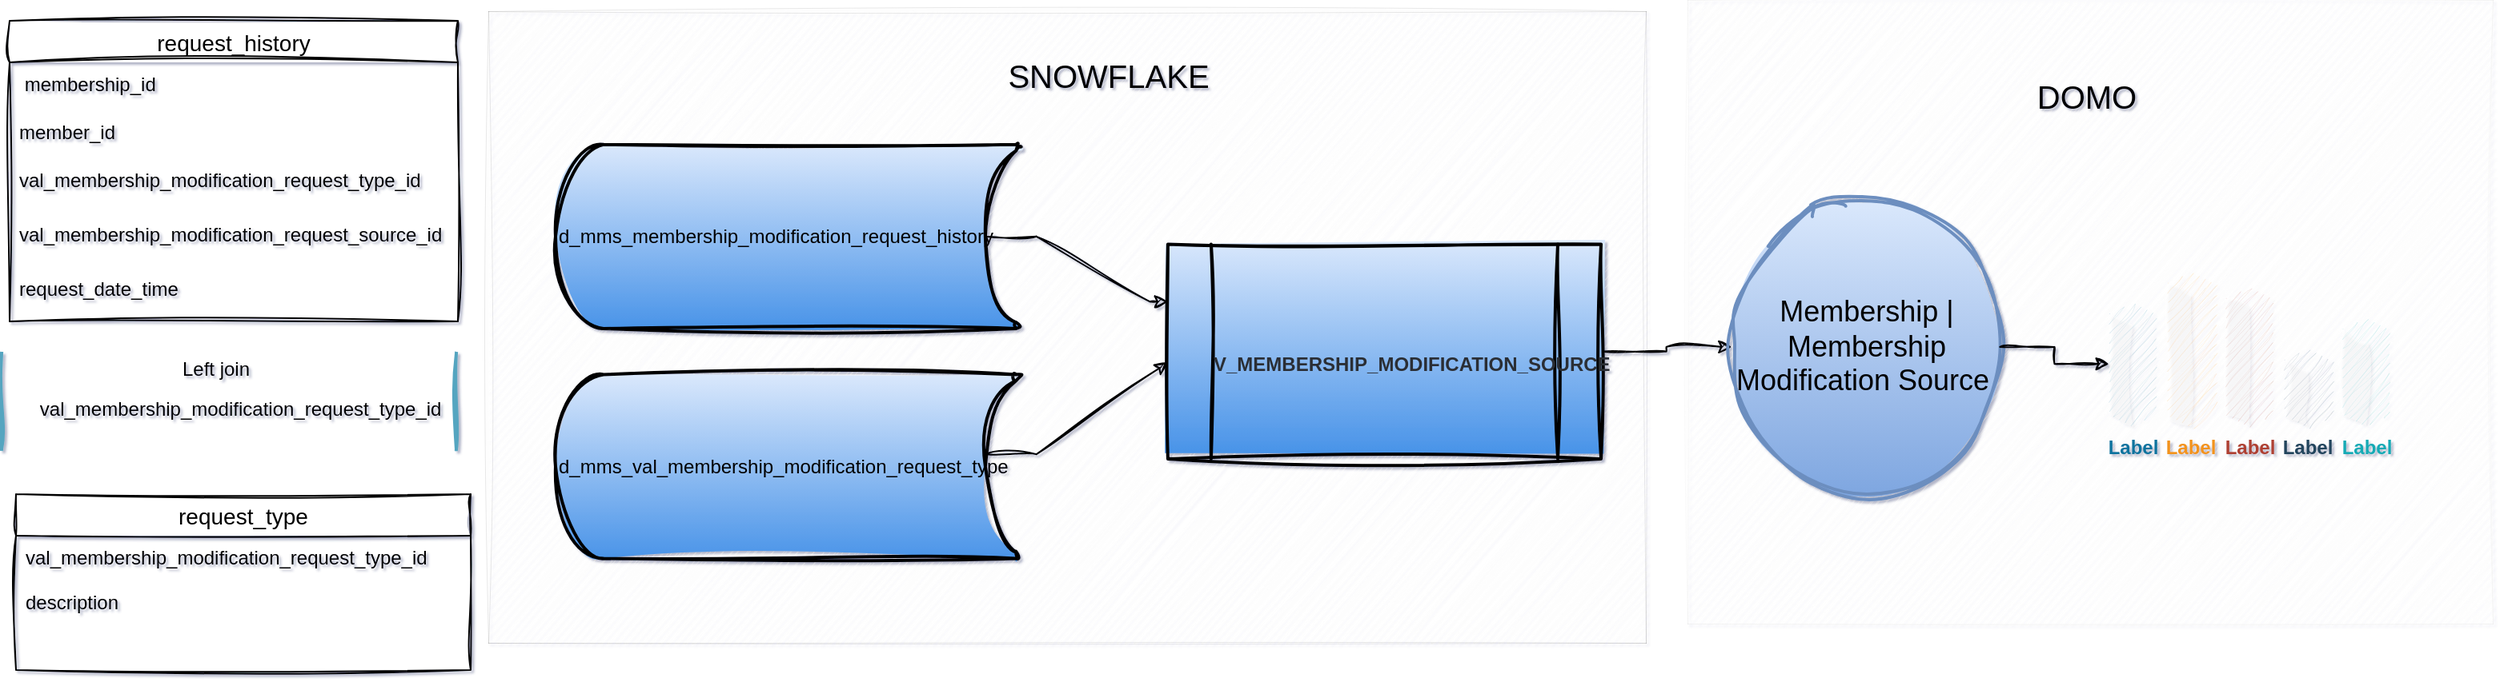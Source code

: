 <mxfile version="20.8.4" type="github">
  <diagram id="3HkQHx91GLmee6at5DCA" name="Page-1">
    <mxGraphModel dx="2634" dy="771" grid="0" gridSize="10" guides="1" tooltips="1" connect="1" arrows="1" fold="1" page="0" pageScale="1" pageWidth="850" pageHeight="1100" math="0" shadow="1">
      <root>
        <mxCell id="0" />
        <mxCell id="1" parent="0" />
        <mxCell id="HTGXKSWbbLeqOz_Li2ON-8" value="" style="edgeStyle=orthogonalEdgeStyle;rounded=0;hachureGap=4;orthogonalLoop=1;jettySize=auto;html=1;fontFamily=Helvetica;fontSize=9;sketch=1;curveFitting=1;jiggle=2;" parent="1" source="HTGXKSWbbLeqOz_Li2ON-4" target="HTGXKSWbbLeqOz_Li2ON-7" edge="1">
          <mxGeometry relative="1" as="geometry" />
        </mxCell>
        <mxCell id="HTGXKSWbbLeqOz_Li2ON-11" value="request_history" style="swimlane;fontStyle=0;childLayout=stackLayout;horizontal=1;startSize=26;horizontalStack=0;resizeParent=1;resizeParentMax=0;resizeLast=0;collapsible=1;marginBottom=0;align=center;fontSize=14;hachureGap=4;fontFamily=Helvetica;rounded=0;sketch=1;curveFitting=1;jiggle=2;" parent="1" vertex="1">
          <mxGeometry x="-1104" y="49" width="280" height="188" as="geometry" />
        </mxCell>
        <mxCell id="HTGXKSWbbLeqOz_Li2ON-12" value=" membership_id" style="text;strokeColor=none;fillColor=none;spacingLeft=4;spacingRight=4;overflow=hidden;rotatable=0;points=[[0,0.5],[1,0.5]];portConstraint=eastwest;fontSize=12;hachureGap=4;fontFamily=Helvetica;rounded=0;sketch=1;curveFitting=1;jiggle=2;" parent="HTGXKSWbbLeqOz_Li2ON-11" vertex="1">
          <mxGeometry y="26" width="280" height="30" as="geometry" />
        </mxCell>
        <mxCell id="HTGXKSWbbLeqOz_Li2ON-13" value="member_id" style="text;strokeColor=none;fillColor=none;spacingLeft=4;spacingRight=4;overflow=hidden;rotatable=0;points=[[0,0.5],[1,0.5]];portConstraint=eastwest;fontSize=12;hachureGap=4;fontFamily=Helvetica;rounded=0;sketch=1;curveFitting=1;jiggle=2;" parent="HTGXKSWbbLeqOz_Li2ON-11" vertex="1">
          <mxGeometry y="56" width="280" height="30" as="geometry" />
        </mxCell>
        <mxCell id="HTGXKSWbbLeqOz_Li2ON-18" value="val_membership_modification_request_type_id" style="text;strokeColor=none;fillColor=none;spacingLeft=4;spacingRight=4;overflow=hidden;rotatable=0;points=[[0,0.5],[1,0.5]];portConstraint=eastwest;fontSize=12;hachureGap=4;fontFamily=Helvetica;whiteSpace=wrap;rounded=0;sketch=1;curveFitting=1;jiggle=2;" parent="HTGXKSWbbLeqOz_Li2ON-11" vertex="1">
          <mxGeometry y="86" width="280" height="34" as="geometry" />
        </mxCell>
        <mxCell id="HTGXKSWbbLeqOz_Li2ON-19" value="val_membership_modification_request_source_id" style="text;strokeColor=none;fillColor=none;spacingLeft=4;spacingRight=4;overflow=hidden;rotatable=0;points=[[0,0.5],[1,0.5]];portConstraint=eastwest;fontSize=12;hachureGap=4;fontFamily=Helvetica;rounded=0;sketch=1;curveFitting=1;jiggle=2;" parent="HTGXKSWbbLeqOz_Li2ON-11" vertex="1">
          <mxGeometry y="120" width="280" height="34" as="geometry" />
        </mxCell>
        <mxCell id="HTGXKSWbbLeqOz_Li2ON-17" value="request_date_time&#xa;&#xa;" style="text;strokeColor=none;fillColor=none;spacingLeft=4;spacingRight=4;overflow=hidden;rotatable=0;points=[[0,0.5],[1,0.5]];portConstraint=eastwest;fontSize=12;hachureGap=4;fontFamily=Helvetica;rounded=0;sketch=1;curveFitting=1;jiggle=2;" parent="HTGXKSWbbLeqOz_Li2ON-11" vertex="1">
          <mxGeometry y="154" width="280" height="34" as="geometry" />
        </mxCell>
        <mxCell id="HTGXKSWbbLeqOz_Li2ON-21" value="request_type" style="swimlane;fontStyle=0;childLayout=stackLayout;horizontal=1;startSize=26;horizontalStack=0;resizeParent=1;resizeParentMax=0;resizeLast=0;collapsible=1;marginBottom=0;align=center;fontSize=14&#xa;;hachureGap=4;fontFamily=Helvetica;rounded=0;sketch=1;curveFitting=1;jiggle=2;" parent="1" vertex="1">
          <mxGeometry x="-1100" y="345" width="284" height="110" as="geometry" />
        </mxCell>
        <mxCell id="HTGXKSWbbLeqOz_Li2ON-22" value="val_membership_modification_request_type_id&#xa;&#xa;description" style="text;strokeColor=none;fillColor=none;spacingLeft=4;spacingRight=4;overflow=hidden;rotatable=0;points=[[0,0.5],[1,0.5]];portConstraint=eastwest;fontSize=12;hachureGap=4;fontFamily=Helvetica;rounded=0;sketch=1;curveFitting=1;jiggle=2;" parent="HTGXKSWbbLeqOz_Li2ON-21" vertex="1">
          <mxGeometry y="26" width="284" height="84" as="geometry" />
        </mxCell>
        <mxCell id="x_fwJK58qgxho9b87mNV-1" value="" style="shape=partialRectangle;whiteSpace=wrap;html=1;top=0;bottom=0;fillColor=none;rounded=0;glass=0;labelBackgroundColor=none;hachureGap=4;strokeColor=#54a5c0;strokeWidth=2;fontFamily=Helvetica;fontSize=10;sketch=1;curveFitting=1;jiggle=2;" vertex="1" parent="1">
          <mxGeometry x="-1109" y="257" width="284" height="60" as="geometry" />
        </mxCell>
        <mxCell id="x_fwJK58qgxho9b87mNV-2" value="val_membership_modification_request_type_id&amp;nbsp;" style="text;strokeColor=none;align=center;fillColor=none;html=1;verticalAlign=middle;whiteSpace=wrap;rounded=0;sketch=1;hachureGap=4;jiggle=2;curveFitting=1;fontFamily=Helvetica;fontSize=12;" vertex="1" parent="1">
          <mxGeometry x="-988" y="277" width="60" height="30" as="geometry" />
        </mxCell>
        <mxCell id="x_fwJK58qgxho9b87mNV-3" value="Left join" style="text;strokeColor=none;align=center;fillColor=none;html=1;verticalAlign=middle;whiteSpace=wrap;rounded=0;sketch=1;hachureGap=4;jiggle=2;curveFitting=1;fontFamily=Helvetica;fontSize=12;" vertex="1" parent="1">
          <mxGeometry x="-1005" y="252" width="60" height="30" as="geometry" />
        </mxCell>
        <mxCell id="x_fwJK58qgxho9b87mNV-5" value="" style="group" vertex="1" connectable="0" parent="1">
          <mxGeometry x="-805" y="43" width="723" height="395" as="geometry" />
        </mxCell>
        <mxCell id="HTGXKSWbbLeqOz_Li2ON-9" value="" style="whiteSpace=wrap;html=1;shadow=0;labelBackgroundColor=none;hachureGap=4;fontFamily=Helvetica;fontSize=9;fillColor=#f5f5f5;strokeColor=default;fontColor=#333333;strokeWidth=0;rounded=0;sketch=1;curveFitting=1;jiggle=2;" parent="x_fwJK58qgxho9b87mNV-5" vertex="1">
          <mxGeometry width="723" height="395" as="geometry" />
        </mxCell>
        <mxCell id="HTGXKSWbbLeqOz_Li2ON-1" value="d_mms_membership_modification_request_history" style="strokeWidth=2;html=1;shape=mxgraph.flowchart.stored_data;fillColor=#dae8fc;strokeColor=default;align=left;fillStyle=solid;gradientColor=#4893E8;gradientDirection=south;whiteSpace=wrap;labelBackgroundColor=none;labelBorderColor=none;rounded=0;sketch=1;curveFitting=1;jiggle=2;" parent="x_fwJK58qgxho9b87mNV-5" vertex="1">
          <mxGeometry x="41.981" y="83.41" width="289.2" height="115.049" as="geometry" />
        </mxCell>
        <mxCell id="HTGXKSWbbLeqOz_Li2ON-3" value="d_mms_val_membership_modification_request_type" style="strokeWidth=2;html=1;shape=mxgraph.flowchart.stored_data;fillColor=#dae8fc;strokeColor=default;align=left;fillStyle=solid;gradientColor=#4893E8;gradientDirection=south;whiteSpace=wrap;labelBackgroundColor=none;labelBorderColor=none;rounded=0;sketch=1;curveFitting=1;jiggle=2;" parent="x_fwJK58qgxho9b87mNV-5" vertex="1">
          <mxGeometry x="41.981" y="227.221" width="289.2" height="115.049" as="geometry" />
        </mxCell>
        <mxCell id="HTGXKSWbbLeqOz_Li2ON-4" value="&lt;br class=&quot;Apple-interchange-newline&quot; style=&quot;font-size: 9px;&quot;&gt;&lt;span style=&quot;color: rgb(44, 47, 52); font-style: normal; font-variant-ligatures: normal; font-variant-caps: normal; font-weight: 700; letter-spacing: normal; orphans: 2; text-align: start; text-indent: 0px; text-transform: none; widows: 2; word-spacing: 0px; -webkit-text-stroke-width: 0px; text-decoration-thickness: initial; text-decoration-style: initial; text-decoration-color: initial; float: none; display: inline !important;&quot;&gt;&lt;font style=&quot;font-size: 12px;&quot;&gt;V_MEMBERSHIP_MODIFICATION_SOURCE&lt;/font&gt;&lt;/span&gt;" style="shape=process;html=1;backgroundOutline=1;align=left;fillColor=#dae8fc;strokeWidth=2;fillStyle=solid;gradientColor=#4893E8;gradientDirection=south;labelBackgroundColor=none;labelBorderColor=none;rounded=0;hachureGap=4;fontFamily=Helvetica;fontSize=12;shadow=0;sketch=1;curveFitting=1;jiggle=2;whiteSpace=wrap;" parent="x_fwJK58qgxho9b87mNV-5" vertex="1">
          <mxGeometry x="424.471" y="145.728" width="270.542" height="134.223" as="geometry" />
        </mxCell>
        <mxCell id="HTGXKSWbbLeqOz_Li2ON-5" value="" style="edgeStyle=orthogonalEdgeStyle;rounded=0;hachureGap=4;orthogonalLoop=1;jettySize=auto;html=1;fontFamily=Architects Daughter;fontSource=https%3A%2F%2Ffonts.googleapis.com%2Fcss%3Ffamily%3DArchitects%2BDaughter;fontSize=16;exitX=0.93;exitY=0.5;exitDx=0;exitDy=0;exitPerimeter=0;noEdgeStyle=1;orthogonal=1;sketch=1;curveFitting=1;jiggle=2;" parent="x_fwJK58qgxho9b87mNV-5" source="HTGXKSWbbLeqOz_Li2ON-1" target="HTGXKSWbbLeqOz_Li2ON-4" edge="1">
          <mxGeometry relative="1" as="geometry">
            <Array as="points">
              <mxPoint x="342.375" y="140.934" />
              <mxPoint x="413.276" y="181.681" />
            </Array>
          </mxGeometry>
        </mxCell>
        <mxCell id="HTGXKSWbbLeqOz_Li2ON-10" value="&lt;font style=&quot;font-size: 20px;&quot;&gt;SNOWFLAKE&lt;/font&gt;" style="text;strokeColor=none;align=center;fillColor=none;html=1;verticalAlign=middle;whiteSpace=wrap;rounded=0;shadow=0;labelBackgroundColor=none;hachureGap=4;fontFamily=Helvetica;fontSize=9;sketch=1;curveFitting=1;jiggle=2;" parent="x_fwJK58qgxho9b87mNV-5" vertex="1">
          <mxGeometry x="237.89" y="25.886" width="298.529" height="28.762" as="geometry" />
        </mxCell>
        <mxCell id="HTGXKSWbbLeqOz_Li2ON-32" value="" style="edgeStyle=orthogonalEdgeStyle;rounded=0;hachureGap=4;orthogonalLoop=1;jettySize=auto;html=1;fontFamily=Architects Daughter;fontSource=https%3A%2F%2Ffonts.googleapis.com%2Fcss%3Ffamily%3DArchitects%2BDaughter;fontSize=16;exitX=0.93;exitY=0.5;exitDx=0;exitDy=0;exitPerimeter=0;noEdgeStyle=1;orthogonal=1;entryX=0;entryY=0.55;entryDx=0;entryDy=0;entryPerimeter=0;sketch=1;curveFitting=1;jiggle=2;" parent="x_fwJK58qgxho9b87mNV-5" target="HTGXKSWbbLeqOz_Li2ON-4" edge="1">
          <mxGeometry relative="1" as="geometry">
            <mxPoint x="310.937" y="277.075" as="sourcePoint" />
            <mxPoint x="424.471" y="317.822" as="targetPoint" />
            <Array as="points">
              <mxPoint x="342.375" y="277.075" />
            </Array>
          </mxGeometry>
        </mxCell>
        <mxCell id="x_fwJK58qgxho9b87mNV-6" value="" style="group" vertex="1" connectable="0" parent="1">
          <mxGeometry x="-56" y="36" width="503" height="390" as="geometry" />
        </mxCell>
        <mxCell id="HTGXKSWbbLeqOz_Li2ON-34" value="" style="rounded=0;whiteSpace=wrap;html=1;hachureGap=4;fontFamily=Helvetica;fontSize=10;labelBackgroundColor=none;fillColor=#f5f5f5;gradientColor=none;strokeColor=#BABABA;glass=0;strokeWidth=0;sketch=1;curveFitting=1;jiggle=2;" parent="x_fwJK58qgxho9b87mNV-6" vertex="1">
          <mxGeometry width="503" height="390" as="geometry" />
        </mxCell>
        <mxCell id="HTGXKSWbbLeqOz_Li2ON-7" value="&lt;p&gt;&lt;font style=&quot;font-size: 18px;&quot; face=&quot;Helvetica&quot;&gt;Membership | Membership Modification Source&amp;nbsp;&lt;/font&gt;&lt;br&gt;&lt;/p&gt;" style="ellipse;whiteSpace=wrap;html=1;fontSize=9;align=center;fillColor=#dae8fc;strokeWidth=2;fillStyle=solid;gradientColor=#7ea6e0;gradientDirection=south;labelBackgroundColor=none;labelBorderColor=none;rounded=0;hachureGap=4;fontFamily=Architects Daughter;fontSource=https%3A%2F%2Ffonts.googleapis.com%2Fcss%3Ffamily%3DArchitects%2BDaughter;shadow=0;strokeColor=#6c8ebf;sketch=1;curveFitting=1;jiggle=2;" parent="x_fwJK58qgxho9b87mNV-6" vertex="1">
          <mxGeometry x="27.681" y="124.003" width="167.545" height="185.874" as="geometry" />
        </mxCell>
        <mxCell id="HTGXKSWbbLeqOz_Li2ON-36" value="&lt;font style=&quot;font-size: 20px;&quot;&gt;DOMO&lt;/font&gt;" style="text;strokeColor=none;align=center;fillColor=none;html=1;verticalAlign=middle;whiteSpace=wrap;rounded=0;shadow=0;labelBackgroundColor=none;hachureGap=4;fontFamily=Helvetica;fontSize=9;sketch=1;curveFitting=1;jiggle=2;" parent="x_fwJK58qgxho9b87mNV-6" vertex="1">
          <mxGeometry x="111.818" y="33.621" width="274.629" height="51.872" as="geometry" />
        </mxCell>
        <mxCell id="HTGXKSWbbLeqOz_Li2ON-41" value="Label" style="verticalLabelPosition=bottom;verticalAlign=top;html=1;shape=mxgraph.infographic.shadedCube;isoAngle=15;fillColor=#10739E;strokeColor=none;fontStyle=1;fontColor=#10739E;fontSize=12;shadow=0;rounded=0;glass=0;labelBackgroundColor=none;hachureGap=4;strokeWidth=0;fontFamily=Helvetica;sketch=1;curveFitting=1;jiggle=2;" parent="x_fwJK58qgxho9b87mNV-6" vertex="1">
          <mxGeometry x="263.337" y="189.236" width="29.138" height="76.847" as="geometry" />
        </mxCell>
        <mxCell id="HTGXKSWbbLeqOz_Li2ON-46" style="edgeStyle=orthogonalEdgeStyle;rounded=0;hachureGap=4;orthogonalLoop=1;jettySize=auto;html=1;fontFamily=Helvetica;fontSize=10;sketch=1;curveFitting=1;jiggle=2;" parent="x_fwJK58qgxho9b87mNV-6" source="HTGXKSWbbLeqOz_Li2ON-7" target="HTGXKSWbbLeqOz_Li2ON-41" edge="1">
          <mxGeometry relative="1" as="geometry">
            <mxPoint x="229.1" y="237.986" as="targetPoint" />
          </mxGeometry>
        </mxCell>
        <mxCell id="HTGXKSWbbLeqOz_Li2ON-42" value="Label" style="verticalLabelPosition=bottom;verticalAlign=top;html=1;shape=mxgraph.infographic.shadedCube;isoAngle=15;fillColor=#F2931E;strokeColor=none;fontStyle=1;fontColor=#F2931E;fontSize=12;shadow=0;rounded=0;glass=0;labelBackgroundColor=none;hachureGap=4;strokeWidth=0;fontFamily=Helvetica;sketch=1;curveFitting=1;jiggle=2;" parent="x_fwJK58qgxho9b87mNV-6" vertex="1">
          <mxGeometry x="299.76" y="170.025" width="29.138" height="96.059" as="geometry" />
        </mxCell>
        <mxCell id="HTGXKSWbbLeqOz_Li2ON-43" value="Label" style="verticalLabelPosition=bottom;verticalAlign=top;html=1;shape=mxgraph.infographic.shadedCube;isoAngle=15;fillColor=#AE4132;strokeColor=none;fontStyle=1;fontColor=#AE4132;fontSize=12;shadow=0;rounded=0;glass=0;labelBackgroundColor=none;hachureGap=4;strokeWidth=0;fontFamily=Helvetica;sketch=1;curveFitting=1;jiggle=2;" parent="x_fwJK58qgxho9b87mNV-6" vertex="1">
          <mxGeometry x="336.183" y="179.631" width="29.138" height="86.453" as="geometry" />
        </mxCell>
        <mxCell id="HTGXKSWbbLeqOz_Li2ON-44" value="Label" style="verticalLabelPosition=bottom;verticalAlign=top;html=1;shape=mxgraph.infographic.shadedCube;isoAngle=15;fillColor=#23445D;strokeColor=none;fontStyle=1;fontColor=#23445D;fontSize=12;shadow=0;rounded=0;glass=0;labelBackgroundColor=none;hachureGap=4;strokeWidth=0;fontFamily=Helvetica;sketch=1;curveFitting=1;jiggle=2;" parent="x_fwJK58qgxho9b87mNV-6" vertex="1">
          <mxGeometry x="372.606" y="218.054" width="29.138" height="48.03" as="geometry" />
        </mxCell>
        <mxCell id="HTGXKSWbbLeqOz_Li2ON-45" value="Label" style="verticalLabelPosition=bottom;verticalAlign=top;html=1;shape=mxgraph.infographic.shadedCube;isoAngle=15;fillColor=#12AAB5;strokeColor=none;fontStyle=1;fontColor=#12AAB5;fontSize=12;shadow=0;rounded=0;glass=0;labelBackgroundColor=none;hachureGap=4;strokeWidth=0;fontFamily=Helvetica;sketch=1;curveFitting=1;jiggle=2;" parent="x_fwJK58qgxho9b87mNV-6" vertex="1">
          <mxGeometry x="409.029" y="198.842" width="29.138" height="67.241" as="geometry" />
        </mxCell>
      </root>
    </mxGraphModel>
  </diagram>
</mxfile>
